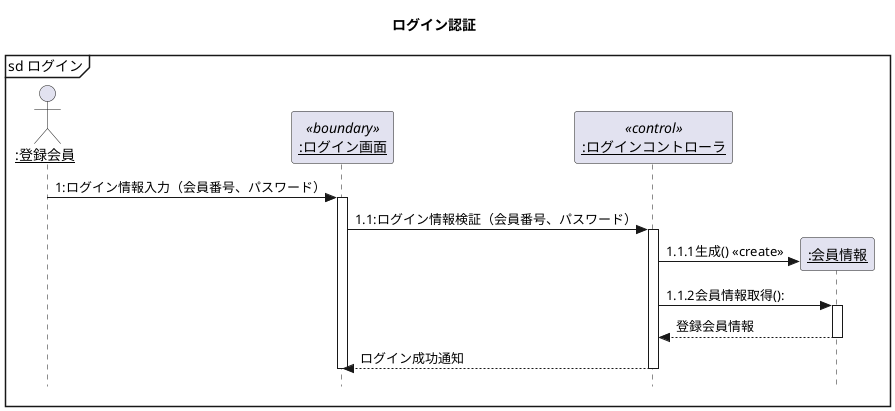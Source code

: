 @startuml 図４－１シーケンス図の例
title ログイン認証
hide footbox 
'hideしなかったら下にもつく
skinparam style strictuml
Actor "<u>:登録会員</u>" as member
participant "<u>:ログイン画面</u>" as boundary <<boundary>>
participant "<u>:ログインコントローラ</u>" as control <<control>>
' participant "会員情報" as entity
' "<u>オブジェクト名:クラス名</u>"

mainframe sd ログイン 

member -> boundary : 1:ログイン情報入力（会員番号、パスワード）
activate  boundary
    boundary -> control : 1.1:ログイン情報検証（会員番号、パスワード）

    activate control

        create  "<u>:会員情報</u>" as entity
        control -> entity :1.1.1生成() <<create>>
        control -> entity : 1.1.2会員情報取得():
    
        activate entity
            control <-- entity : 登録会員情報
        deactivate entity

    boundary <-- control : ログイン成功通知
        '戻り値の矢印は破線にする
    deactivate control

deactivate boundary
    

' control -> entity : <<create>>\n1.1.1生成():
' control -> entity : 1.1.2会員情報取得():<<create>>
' control <- entity : 登録会員情報


@enduml